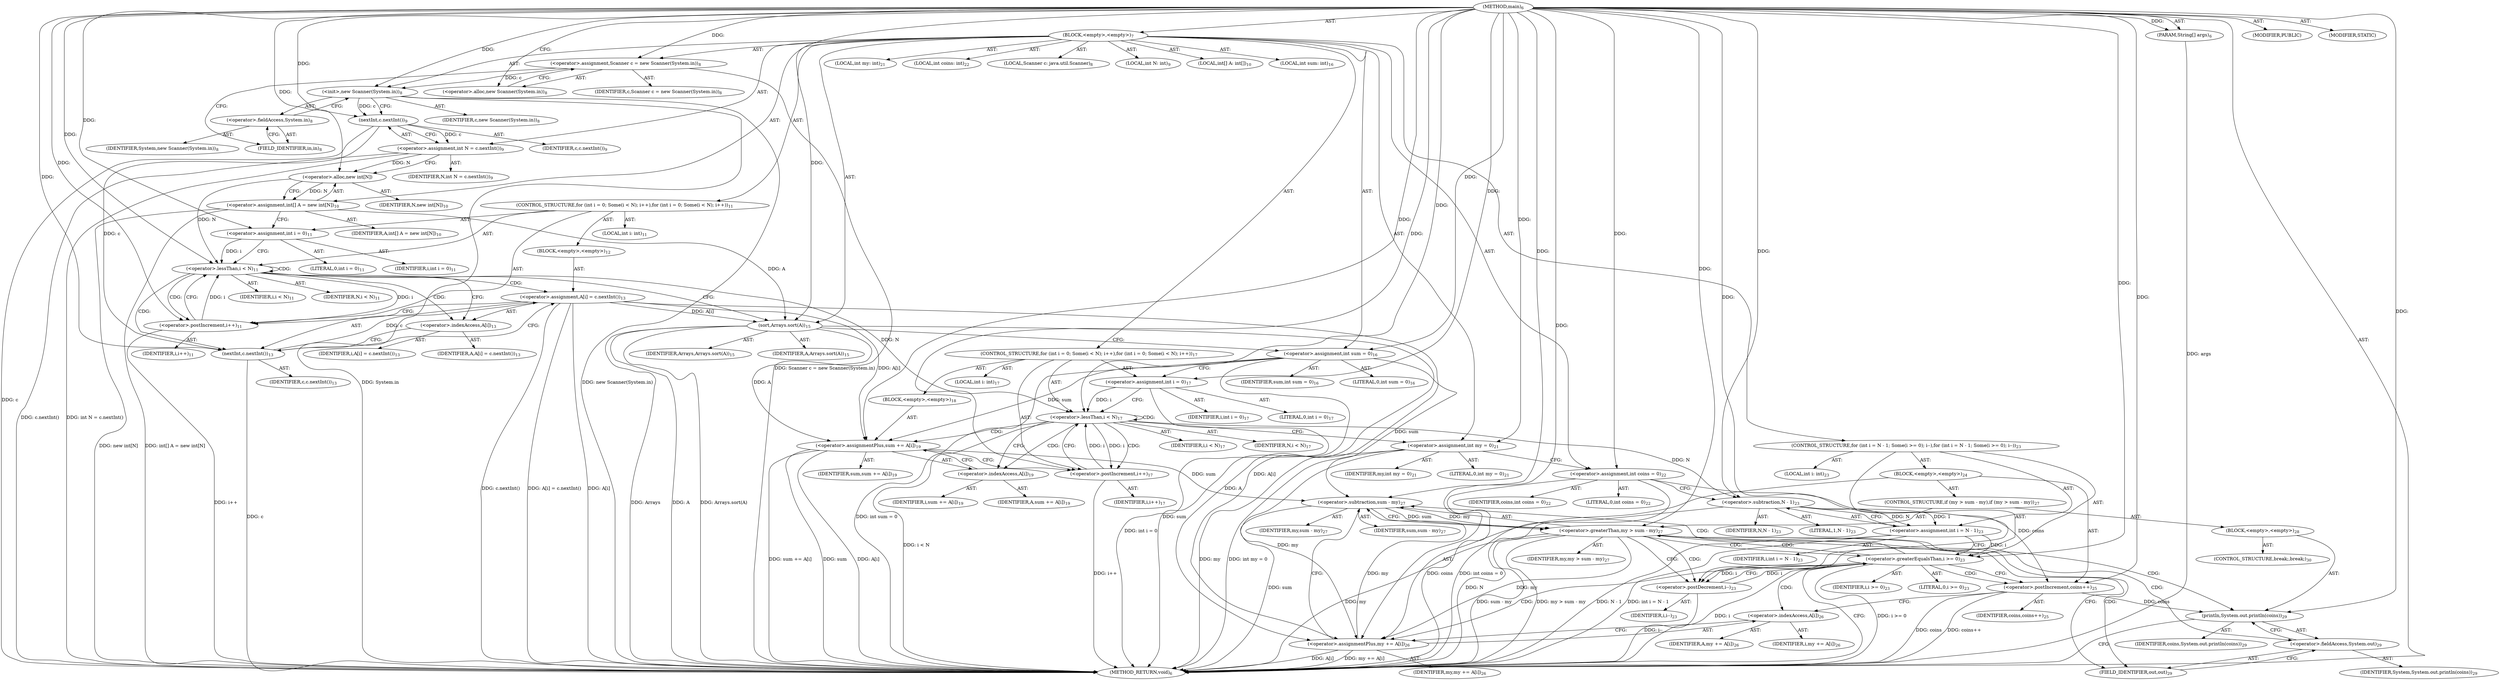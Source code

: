 digraph "main" {  
"19" [label = <(METHOD,main)<SUB>6</SUB>> ]
"20" [label = <(PARAM,String[] args)<SUB>6</SUB>> ]
"21" [label = <(BLOCK,&lt;empty&gt;,&lt;empty&gt;)<SUB>7</SUB>> ]
"4" [label = <(LOCAL,Scanner c: java.util.Scanner)<SUB>8</SUB>> ]
"22" [label = <(&lt;operator&gt;.assignment,Scanner c = new Scanner(System.in))<SUB>8</SUB>> ]
"23" [label = <(IDENTIFIER,c,Scanner c = new Scanner(System.in))<SUB>8</SUB>> ]
"24" [label = <(&lt;operator&gt;.alloc,new Scanner(System.in))<SUB>8</SUB>> ]
"25" [label = <(&lt;init&gt;,new Scanner(System.in))<SUB>8</SUB>> ]
"3" [label = <(IDENTIFIER,c,new Scanner(System.in))<SUB>8</SUB>> ]
"26" [label = <(&lt;operator&gt;.fieldAccess,System.in)<SUB>8</SUB>> ]
"27" [label = <(IDENTIFIER,System,new Scanner(System.in))<SUB>8</SUB>> ]
"28" [label = <(FIELD_IDENTIFIER,in,in)<SUB>8</SUB>> ]
"29" [label = <(LOCAL,int N: int)<SUB>9</SUB>> ]
"30" [label = <(&lt;operator&gt;.assignment,int N = c.nextInt())<SUB>9</SUB>> ]
"31" [label = <(IDENTIFIER,N,int N = c.nextInt())<SUB>9</SUB>> ]
"32" [label = <(nextInt,c.nextInt())<SUB>9</SUB>> ]
"33" [label = <(IDENTIFIER,c,c.nextInt())<SUB>9</SUB>> ]
"34" [label = <(LOCAL,int[] A: int[])<SUB>10</SUB>> ]
"35" [label = <(&lt;operator&gt;.assignment,int[] A = new int[N])<SUB>10</SUB>> ]
"36" [label = <(IDENTIFIER,A,int[] A = new int[N])<SUB>10</SUB>> ]
"37" [label = <(&lt;operator&gt;.alloc,new int[N])> ]
"38" [label = <(IDENTIFIER,N,new int[N])<SUB>10</SUB>> ]
"39" [label = <(CONTROL_STRUCTURE,for (int i = 0; Some(i &lt; N); i++),for (int i = 0; Some(i &lt; N); i++))<SUB>11</SUB>> ]
"40" [label = <(LOCAL,int i: int)<SUB>11</SUB>> ]
"41" [label = <(&lt;operator&gt;.assignment,int i = 0)<SUB>11</SUB>> ]
"42" [label = <(IDENTIFIER,i,int i = 0)<SUB>11</SUB>> ]
"43" [label = <(LITERAL,0,int i = 0)<SUB>11</SUB>> ]
"44" [label = <(&lt;operator&gt;.lessThan,i &lt; N)<SUB>11</SUB>> ]
"45" [label = <(IDENTIFIER,i,i &lt; N)<SUB>11</SUB>> ]
"46" [label = <(IDENTIFIER,N,i &lt; N)<SUB>11</SUB>> ]
"47" [label = <(&lt;operator&gt;.postIncrement,i++)<SUB>11</SUB>> ]
"48" [label = <(IDENTIFIER,i,i++)<SUB>11</SUB>> ]
"49" [label = <(BLOCK,&lt;empty&gt;,&lt;empty&gt;)<SUB>12</SUB>> ]
"50" [label = <(&lt;operator&gt;.assignment,A[i] = c.nextInt())<SUB>13</SUB>> ]
"51" [label = <(&lt;operator&gt;.indexAccess,A[i])<SUB>13</SUB>> ]
"52" [label = <(IDENTIFIER,A,A[i] = c.nextInt())<SUB>13</SUB>> ]
"53" [label = <(IDENTIFIER,i,A[i] = c.nextInt())<SUB>13</SUB>> ]
"54" [label = <(nextInt,c.nextInt())<SUB>13</SUB>> ]
"55" [label = <(IDENTIFIER,c,c.nextInt())<SUB>13</SUB>> ]
"56" [label = <(sort,Arrays.sort(A))<SUB>15</SUB>> ]
"57" [label = <(IDENTIFIER,Arrays,Arrays.sort(A))<SUB>15</SUB>> ]
"58" [label = <(IDENTIFIER,A,Arrays.sort(A))<SUB>15</SUB>> ]
"59" [label = <(LOCAL,int sum: int)<SUB>16</SUB>> ]
"60" [label = <(&lt;operator&gt;.assignment,int sum = 0)<SUB>16</SUB>> ]
"61" [label = <(IDENTIFIER,sum,int sum = 0)<SUB>16</SUB>> ]
"62" [label = <(LITERAL,0,int sum = 0)<SUB>16</SUB>> ]
"63" [label = <(CONTROL_STRUCTURE,for (int i = 0; Some(i &lt; N); i++),for (int i = 0; Some(i &lt; N); i++))<SUB>17</SUB>> ]
"64" [label = <(LOCAL,int i: int)<SUB>17</SUB>> ]
"65" [label = <(&lt;operator&gt;.assignment,int i = 0)<SUB>17</SUB>> ]
"66" [label = <(IDENTIFIER,i,int i = 0)<SUB>17</SUB>> ]
"67" [label = <(LITERAL,0,int i = 0)<SUB>17</SUB>> ]
"68" [label = <(&lt;operator&gt;.lessThan,i &lt; N)<SUB>17</SUB>> ]
"69" [label = <(IDENTIFIER,i,i &lt; N)<SUB>17</SUB>> ]
"70" [label = <(IDENTIFIER,N,i &lt; N)<SUB>17</SUB>> ]
"71" [label = <(&lt;operator&gt;.postIncrement,i++)<SUB>17</SUB>> ]
"72" [label = <(IDENTIFIER,i,i++)<SUB>17</SUB>> ]
"73" [label = <(BLOCK,&lt;empty&gt;,&lt;empty&gt;)<SUB>18</SUB>> ]
"74" [label = <(&lt;operator&gt;.assignmentPlus,sum += A[i])<SUB>19</SUB>> ]
"75" [label = <(IDENTIFIER,sum,sum += A[i])<SUB>19</SUB>> ]
"76" [label = <(&lt;operator&gt;.indexAccess,A[i])<SUB>19</SUB>> ]
"77" [label = <(IDENTIFIER,A,sum += A[i])<SUB>19</SUB>> ]
"78" [label = <(IDENTIFIER,i,sum += A[i])<SUB>19</SUB>> ]
"79" [label = <(LOCAL,int my: int)<SUB>21</SUB>> ]
"80" [label = <(&lt;operator&gt;.assignment,int my = 0)<SUB>21</SUB>> ]
"81" [label = <(IDENTIFIER,my,int my = 0)<SUB>21</SUB>> ]
"82" [label = <(LITERAL,0,int my = 0)<SUB>21</SUB>> ]
"83" [label = <(LOCAL,int coins: int)<SUB>22</SUB>> ]
"84" [label = <(&lt;operator&gt;.assignment,int coins = 0)<SUB>22</SUB>> ]
"85" [label = <(IDENTIFIER,coins,int coins = 0)<SUB>22</SUB>> ]
"86" [label = <(LITERAL,0,int coins = 0)<SUB>22</SUB>> ]
"87" [label = <(CONTROL_STRUCTURE,for (int i = N - 1; Some(i &gt;= 0); i--),for (int i = N - 1; Some(i &gt;= 0); i--))<SUB>23</SUB>> ]
"88" [label = <(LOCAL,int i: int)<SUB>23</SUB>> ]
"89" [label = <(&lt;operator&gt;.assignment,int i = N - 1)<SUB>23</SUB>> ]
"90" [label = <(IDENTIFIER,i,int i = N - 1)<SUB>23</SUB>> ]
"91" [label = <(&lt;operator&gt;.subtraction,N - 1)<SUB>23</SUB>> ]
"92" [label = <(IDENTIFIER,N,N - 1)<SUB>23</SUB>> ]
"93" [label = <(LITERAL,1,N - 1)<SUB>23</SUB>> ]
"94" [label = <(&lt;operator&gt;.greaterEqualsThan,i &gt;= 0)<SUB>23</SUB>> ]
"95" [label = <(IDENTIFIER,i,i &gt;= 0)<SUB>23</SUB>> ]
"96" [label = <(LITERAL,0,i &gt;= 0)<SUB>23</SUB>> ]
"97" [label = <(&lt;operator&gt;.postDecrement,i--)<SUB>23</SUB>> ]
"98" [label = <(IDENTIFIER,i,i--)<SUB>23</SUB>> ]
"99" [label = <(BLOCK,&lt;empty&gt;,&lt;empty&gt;)<SUB>24</SUB>> ]
"100" [label = <(&lt;operator&gt;.postIncrement,coins++)<SUB>25</SUB>> ]
"101" [label = <(IDENTIFIER,coins,coins++)<SUB>25</SUB>> ]
"102" [label = <(&lt;operator&gt;.assignmentPlus,my += A[i])<SUB>26</SUB>> ]
"103" [label = <(IDENTIFIER,my,my += A[i])<SUB>26</SUB>> ]
"104" [label = <(&lt;operator&gt;.indexAccess,A[i])<SUB>26</SUB>> ]
"105" [label = <(IDENTIFIER,A,my += A[i])<SUB>26</SUB>> ]
"106" [label = <(IDENTIFIER,i,my += A[i])<SUB>26</SUB>> ]
"107" [label = <(CONTROL_STRUCTURE,if (my &gt; sum - my),if (my &gt; sum - my))<SUB>27</SUB>> ]
"108" [label = <(&lt;operator&gt;.greaterThan,my &gt; sum - my)<SUB>27</SUB>> ]
"109" [label = <(IDENTIFIER,my,my &gt; sum - my)<SUB>27</SUB>> ]
"110" [label = <(&lt;operator&gt;.subtraction,sum - my)<SUB>27</SUB>> ]
"111" [label = <(IDENTIFIER,sum,sum - my)<SUB>27</SUB>> ]
"112" [label = <(IDENTIFIER,my,sum - my)<SUB>27</SUB>> ]
"113" [label = <(BLOCK,&lt;empty&gt;,&lt;empty&gt;)<SUB>28</SUB>> ]
"114" [label = <(println,System.out.println(coins))<SUB>29</SUB>> ]
"115" [label = <(&lt;operator&gt;.fieldAccess,System.out)<SUB>29</SUB>> ]
"116" [label = <(IDENTIFIER,System,System.out.println(coins))<SUB>29</SUB>> ]
"117" [label = <(FIELD_IDENTIFIER,out,out)<SUB>29</SUB>> ]
"118" [label = <(IDENTIFIER,coins,System.out.println(coins))<SUB>29</SUB>> ]
"119" [label = <(CONTROL_STRUCTURE,break;,break;)<SUB>30</SUB>> ]
"120" [label = <(MODIFIER,PUBLIC)> ]
"121" [label = <(MODIFIER,STATIC)> ]
"122" [label = <(METHOD_RETURN,void)<SUB>6</SUB>> ]
  "19" -> "20"  [ label = "AST: "] 
  "19" -> "21"  [ label = "AST: "] 
  "19" -> "120"  [ label = "AST: "] 
  "19" -> "121"  [ label = "AST: "] 
  "19" -> "122"  [ label = "AST: "] 
  "21" -> "4"  [ label = "AST: "] 
  "21" -> "22"  [ label = "AST: "] 
  "21" -> "25"  [ label = "AST: "] 
  "21" -> "29"  [ label = "AST: "] 
  "21" -> "30"  [ label = "AST: "] 
  "21" -> "34"  [ label = "AST: "] 
  "21" -> "35"  [ label = "AST: "] 
  "21" -> "39"  [ label = "AST: "] 
  "21" -> "56"  [ label = "AST: "] 
  "21" -> "59"  [ label = "AST: "] 
  "21" -> "60"  [ label = "AST: "] 
  "21" -> "63"  [ label = "AST: "] 
  "21" -> "79"  [ label = "AST: "] 
  "21" -> "80"  [ label = "AST: "] 
  "21" -> "83"  [ label = "AST: "] 
  "21" -> "84"  [ label = "AST: "] 
  "21" -> "87"  [ label = "AST: "] 
  "22" -> "23"  [ label = "AST: "] 
  "22" -> "24"  [ label = "AST: "] 
  "25" -> "3"  [ label = "AST: "] 
  "25" -> "26"  [ label = "AST: "] 
  "26" -> "27"  [ label = "AST: "] 
  "26" -> "28"  [ label = "AST: "] 
  "30" -> "31"  [ label = "AST: "] 
  "30" -> "32"  [ label = "AST: "] 
  "32" -> "33"  [ label = "AST: "] 
  "35" -> "36"  [ label = "AST: "] 
  "35" -> "37"  [ label = "AST: "] 
  "37" -> "38"  [ label = "AST: "] 
  "39" -> "40"  [ label = "AST: "] 
  "39" -> "41"  [ label = "AST: "] 
  "39" -> "44"  [ label = "AST: "] 
  "39" -> "47"  [ label = "AST: "] 
  "39" -> "49"  [ label = "AST: "] 
  "41" -> "42"  [ label = "AST: "] 
  "41" -> "43"  [ label = "AST: "] 
  "44" -> "45"  [ label = "AST: "] 
  "44" -> "46"  [ label = "AST: "] 
  "47" -> "48"  [ label = "AST: "] 
  "49" -> "50"  [ label = "AST: "] 
  "50" -> "51"  [ label = "AST: "] 
  "50" -> "54"  [ label = "AST: "] 
  "51" -> "52"  [ label = "AST: "] 
  "51" -> "53"  [ label = "AST: "] 
  "54" -> "55"  [ label = "AST: "] 
  "56" -> "57"  [ label = "AST: "] 
  "56" -> "58"  [ label = "AST: "] 
  "60" -> "61"  [ label = "AST: "] 
  "60" -> "62"  [ label = "AST: "] 
  "63" -> "64"  [ label = "AST: "] 
  "63" -> "65"  [ label = "AST: "] 
  "63" -> "68"  [ label = "AST: "] 
  "63" -> "71"  [ label = "AST: "] 
  "63" -> "73"  [ label = "AST: "] 
  "65" -> "66"  [ label = "AST: "] 
  "65" -> "67"  [ label = "AST: "] 
  "68" -> "69"  [ label = "AST: "] 
  "68" -> "70"  [ label = "AST: "] 
  "71" -> "72"  [ label = "AST: "] 
  "73" -> "74"  [ label = "AST: "] 
  "74" -> "75"  [ label = "AST: "] 
  "74" -> "76"  [ label = "AST: "] 
  "76" -> "77"  [ label = "AST: "] 
  "76" -> "78"  [ label = "AST: "] 
  "80" -> "81"  [ label = "AST: "] 
  "80" -> "82"  [ label = "AST: "] 
  "84" -> "85"  [ label = "AST: "] 
  "84" -> "86"  [ label = "AST: "] 
  "87" -> "88"  [ label = "AST: "] 
  "87" -> "89"  [ label = "AST: "] 
  "87" -> "94"  [ label = "AST: "] 
  "87" -> "97"  [ label = "AST: "] 
  "87" -> "99"  [ label = "AST: "] 
  "89" -> "90"  [ label = "AST: "] 
  "89" -> "91"  [ label = "AST: "] 
  "91" -> "92"  [ label = "AST: "] 
  "91" -> "93"  [ label = "AST: "] 
  "94" -> "95"  [ label = "AST: "] 
  "94" -> "96"  [ label = "AST: "] 
  "97" -> "98"  [ label = "AST: "] 
  "99" -> "100"  [ label = "AST: "] 
  "99" -> "102"  [ label = "AST: "] 
  "99" -> "107"  [ label = "AST: "] 
  "100" -> "101"  [ label = "AST: "] 
  "102" -> "103"  [ label = "AST: "] 
  "102" -> "104"  [ label = "AST: "] 
  "104" -> "105"  [ label = "AST: "] 
  "104" -> "106"  [ label = "AST: "] 
  "107" -> "108"  [ label = "AST: "] 
  "107" -> "113"  [ label = "AST: "] 
  "108" -> "109"  [ label = "AST: "] 
  "108" -> "110"  [ label = "AST: "] 
  "110" -> "111"  [ label = "AST: "] 
  "110" -> "112"  [ label = "AST: "] 
  "113" -> "114"  [ label = "AST: "] 
  "113" -> "119"  [ label = "AST: "] 
  "114" -> "115"  [ label = "AST: "] 
  "114" -> "118"  [ label = "AST: "] 
  "115" -> "116"  [ label = "AST: "] 
  "115" -> "117"  [ label = "AST: "] 
  "22" -> "28"  [ label = "CFG: "] 
  "25" -> "32"  [ label = "CFG: "] 
  "30" -> "37"  [ label = "CFG: "] 
  "35" -> "41"  [ label = "CFG: "] 
  "56" -> "60"  [ label = "CFG: "] 
  "60" -> "65"  [ label = "CFG: "] 
  "80" -> "84"  [ label = "CFG: "] 
  "84" -> "91"  [ label = "CFG: "] 
  "24" -> "22"  [ label = "CFG: "] 
  "26" -> "25"  [ label = "CFG: "] 
  "32" -> "30"  [ label = "CFG: "] 
  "37" -> "35"  [ label = "CFG: "] 
  "41" -> "44"  [ label = "CFG: "] 
  "44" -> "51"  [ label = "CFG: "] 
  "44" -> "56"  [ label = "CFG: "] 
  "47" -> "44"  [ label = "CFG: "] 
  "65" -> "68"  [ label = "CFG: "] 
  "68" -> "76"  [ label = "CFG: "] 
  "68" -> "80"  [ label = "CFG: "] 
  "71" -> "68"  [ label = "CFG: "] 
  "89" -> "94"  [ label = "CFG: "] 
  "94" -> "122"  [ label = "CFG: "] 
  "94" -> "100"  [ label = "CFG: "] 
  "97" -> "94"  [ label = "CFG: "] 
  "28" -> "26"  [ label = "CFG: "] 
  "50" -> "47"  [ label = "CFG: "] 
  "74" -> "71"  [ label = "CFG: "] 
  "91" -> "89"  [ label = "CFG: "] 
  "100" -> "104"  [ label = "CFG: "] 
  "102" -> "110"  [ label = "CFG: "] 
  "51" -> "54"  [ label = "CFG: "] 
  "54" -> "50"  [ label = "CFG: "] 
  "76" -> "74"  [ label = "CFG: "] 
  "104" -> "102"  [ label = "CFG: "] 
  "108" -> "117"  [ label = "CFG: "] 
  "108" -> "97"  [ label = "CFG: "] 
  "110" -> "108"  [ label = "CFG: "] 
  "114" -> "122"  [ label = "CFG: "] 
  "115" -> "114"  [ label = "CFG: "] 
  "117" -> "115"  [ label = "CFG: "] 
  "19" -> "24"  [ label = "CFG: "] 
  "20" -> "122"  [ label = "DDG: args"] 
  "22" -> "122"  [ label = "DDG: Scanner c = new Scanner(System.in)"] 
  "25" -> "122"  [ label = "DDG: System.in"] 
  "25" -> "122"  [ label = "DDG: new Scanner(System.in)"] 
  "32" -> "122"  [ label = "DDG: c"] 
  "30" -> "122"  [ label = "DDG: c.nextInt()"] 
  "30" -> "122"  [ label = "DDG: int N = c.nextInt()"] 
  "35" -> "122"  [ label = "DDG: new int[N]"] 
  "35" -> "122"  [ label = "DDG: int[] A = new int[N]"] 
  "56" -> "122"  [ label = "DDG: A"] 
  "56" -> "122"  [ label = "DDG: Arrays.sort(A)"] 
  "60" -> "122"  [ label = "DDG: sum"] 
  "60" -> "122"  [ label = "DDG: int sum = 0"] 
  "65" -> "122"  [ label = "DDG: int i = 0"] 
  "68" -> "122"  [ label = "DDG: i &lt; N"] 
  "80" -> "122"  [ label = "DDG: my"] 
  "80" -> "122"  [ label = "DDG: int my = 0"] 
  "84" -> "122"  [ label = "DDG: coins"] 
  "84" -> "122"  [ label = "DDG: int coins = 0"] 
  "91" -> "122"  [ label = "DDG: N"] 
  "89" -> "122"  [ label = "DDG: N - 1"] 
  "89" -> "122"  [ label = "DDG: int i = N - 1"] 
  "94" -> "122"  [ label = "DDG: i"] 
  "94" -> "122"  [ label = "DDG: i &gt;= 0"] 
  "100" -> "122"  [ label = "DDG: coins"] 
  "100" -> "122"  [ label = "DDG: coins++"] 
  "102" -> "122"  [ label = "DDG: A[i]"] 
  "102" -> "122"  [ label = "DDG: my += A[i]"] 
  "108" -> "122"  [ label = "DDG: my"] 
  "110" -> "122"  [ label = "DDG: sum"] 
  "108" -> "122"  [ label = "DDG: sum - my"] 
  "108" -> "122"  [ label = "DDG: my &gt; sum - my"] 
  "97" -> "122"  [ label = "DDG: i--"] 
  "74" -> "122"  [ label = "DDG: sum"] 
  "74" -> "122"  [ label = "DDG: A[i]"] 
  "74" -> "122"  [ label = "DDG: sum += A[i]"] 
  "71" -> "122"  [ label = "DDG: i++"] 
  "50" -> "122"  [ label = "DDG: A[i]"] 
  "54" -> "122"  [ label = "DDG: c"] 
  "50" -> "122"  [ label = "DDG: c.nextInt()"] 
  "50" -> "122"  [ label = "DDG: A[i] = c.nextInt()"] 
  "47" -> "122"  [ label = "DDG: i++"] 
  "56" -> "122"  [ label = "DDG: Arrays"] 
  "19" -> "20"  [ label = "DDG: "] 
  "19" -> "22"  [ label = "DDG: "] 
  "32" -> "30"  [ label = "DDG: c"] 
  "37" -> "35"  [ label = "DDG: N"] 
  "19" -> "60"  [ label = "DDG: "] 
  "19" -> "80"  [ label = "DDG: "] 
  "19" -> "84"  [ label = "DDG: "] 
  "22" -> "25"  [ label = "DDG: c"] 
  "19" -> "25"  [ label = "DDG: "] 
  "19" -> "41"  [ label = "DDG: "] 
  "19" -> "56"  [ label = "DDG: "] 
  "35" -> "56"  [ label = "DDG: A"] 
  "50" -> "56"  [ label = "DDG: A[i]"] 
  "19" -> "65"  [ label = "DDG: "] 
  "91" -> "89"  [ label = "DDG: N"] 
  "91" -> "89"  [ label = "DDG: 1"] 
  "25" -> "32"  [ label = "DDG: c"] 
  "19" -> "32"  [ label = "DDG: "] 
  "30" -> "37"  [ label = "DDG: N"] 
  "19" -> "37"  [ label = "DDG: "] 
  "41" -> "44"  [ label = "DDG: i"] 
  "47" -> "44"  [ label = "DDG: i"] 
  "19" -> "44"  [ label = "DDG: "] 
  "37" -> "44"  [ label = "DDG: N"] 
  "44" -> "47"  [ label = "DDG: i"] 
  "19" -> "47"  [ label = "DDG: "] 
  "54" -> "50"  [ label = "DDG: c"] 
  "65" -> "68"  [ label = "DDG: i"] 
  "71" -> "68"  [ label = "DDG: i"] 
  "19" -> "68"  [ label = "DDG: "] 
  "44" -> "68"  [ label = "DDG: N"] 
  "68" -> "71"  [ label = "DDG: i"] 
  "19" -> "71"  [ label = "DDG: "] 
  "56" -> "74"  [ label = "DDG: A"] 
  "50" -> "74"  [ label = "DDG: A[i]"] 
  "89" -> "94"  [ label = "DDG: i"] 
  "97" -> "94"  [ label = "DDG: i"] 
  "19" -> "94"  [ label = "DDG: "] 
  "94" -> "97"  [ label = "DDG: i"] 
  "19" -> "97"  [ label = "DDG: "] 
  "56" -> "102"  [ label = "DDG: A"] 
  "50" -> "102"  [ label = "DDG: A[i]"] 
  "60" -> "74"  [ label = "DDG: sum"] 
  "19" -> "74"  [ label = "DDG: "] 
  "68" -> "91"  [ label = "DDG: N"] 
  "19" -> "91"  [ label = "DDG: "] 
  "84" -> "100"  [ label = "DDG: coins"] 
  "19" -> "100"  [ label = "DDG: "] 
  "80" -> "102"  [ label = "DDG: my"] 
  "108" -> "102"  [ label = "DDG: my"] 
  "19" -> "102"  [ label = "DDG: "] 
  "32" -> "54"  [ label = "DDG: c"] 
  "19" -> "54"  [ label = "DDG: "] 
  "110" -> "108"  [ label = "DDG: my"] 
  "19" -> "108"  [ label = "DDG: "] 
  "110" -> "108"  [ label = "DDG: sum"] 
  "60" -> "110"  [ label = "DDG: sum"] 
  "74" -> "110"  [ label = "DDG: sum"] 
  "19" -> "110"  [ label = "DDG: "] 
  "102" -> "110"  [ label = "DDG: my"] 
  "100" -> "114"  [ label = "DDG: coins"] 
  "19" -> "114"  [ label = "DDG: "] 
  "44" -> "47"  [ label = "CDG: "] 
  "44" -> "51"  [ label = "CDG: "] 
  "44" -> "50"  [ label = "CDG: "] 
  "44" -> "44"  [ label = "CDG: "] 
  "44" -> "54"  [ label = "CDG: "] 
  "68" -> "68"  [ label = "CDG: "] 
  "68" -> "71"  [ label = "CDG: "] 
  "68" -> "74"  [ label = "CDG: "] 
  "68" -> "76"  [ label = "CDG: "] 
  "94" -> "100"  [ label = "CDG: "] 
  "94" -> "102"  [ label = "CDG: "] 
  "94" -> "104"  [ label = "CDG: "] 
  "94" -> "110"  [ label = "CDG: "] 
  "94" -> "108"  [ label = "CDG: "] 
  "108" -> "94"  [ label = "CDG: "] 
  "108" -> "115"  [ label = "CDG: "] 
  "108" -> "114"  [ label = "CDG: "] 
  "108" -> "117"  [ label = "CDG: "] 
  "108" -> "97"  [ label = "CDG: "] 
}
